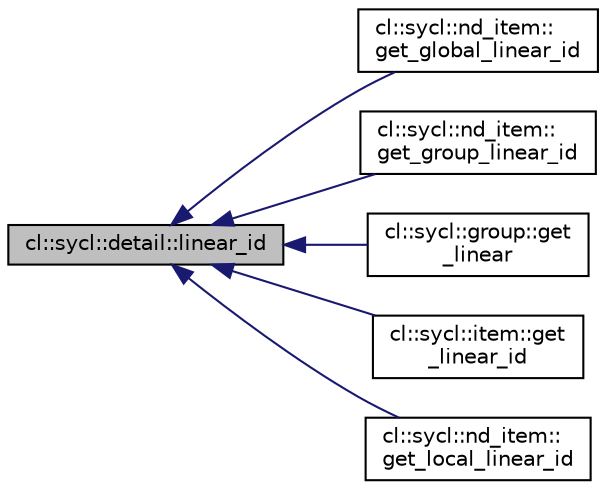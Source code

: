 digraph "cl::sycl::detail::linear_id"
{
 // INTERACTIVE_SVG=YES
  bgcolor="transparent";
  edge [fontname="Helvetica",fontsize="10",labelfontname="Helvetica",labelfontsize="10"];
  node [fontname="Helvetica",fontsize="10",shape=record];
  rankdir="LR";
  Node1 [label="cl::sycl::detail::linear_id",height=0.2,width=0.4,color="black", fillcolor="grey75", style="filled", fontcolor="black"];
  Node1 -> Node2 [dir="back",color="midnightblue",fontsize="10",style="solid",fontname="Helvetica"];
  Node2 [label="cl::sycl::nd_item::\lget_global_linear_id",height=0.2,width=0.4,color="black",URL="$group__parallelism.html#acc67cb2b23256eef16d82938fdd8ca5c",tooltip="Return the flattened id of the current work-item after subtracting the offset. "];
  Node1 -> Node3 [dir="back",color="midnightblue",fontsize="10",style="solid",fontname="Helvetica"];
  Node3 [label="cl::sycl::nd_item::\lget_group_linear_id",height=0.2,width=0.4,color="black",URL="$group__parallelism.html#ae8a7125f4a4e63599b0302fdb4c6f534",tooltip="Return the flattened id of the current work-group. "];
  Node1 -> Node4 [dir="back",color="midnightblue",fontsize="10",style="solid",fontname="Helvetica"];
  Node4 [label="cl::sycl::group::get\l_linear",height=0.2,width=0.4,color="black",URL="$group__parallelism.html#ab45b66ab7f7fa9d453334fbc1837018e",tooltip="Get a linearized version of the group ID. "];
  Node1 -> Node5 [dir="back",color="midnightblue",fontsize="10",style="solid",fontname="Helvetica"];
  Node5 [label="cl::sycl::item::get\l_linear_id",height=0.2,width=0.4,color="black",URL="$group__parallelism.html#a6e08a4ab9ce69ef4c22e0249a3b8c607",tooltip="Return the linearized ID in the item&#39;s range. "];
  Node1 -> Node6 [dir="back",color="midnightblue",fontsize="10",style="solid",fontname="Helvetica"];
  Node6 [label="cl::sycl::nd_item::\lget_local_linear_id",height=0.2,width=0.4,color="black",URL="$group__parallelism.html#a73915805265e10910ea20772ce56c2bd",tooltip="Return the flattened id of the current work-item within the current work-group. "];
}
